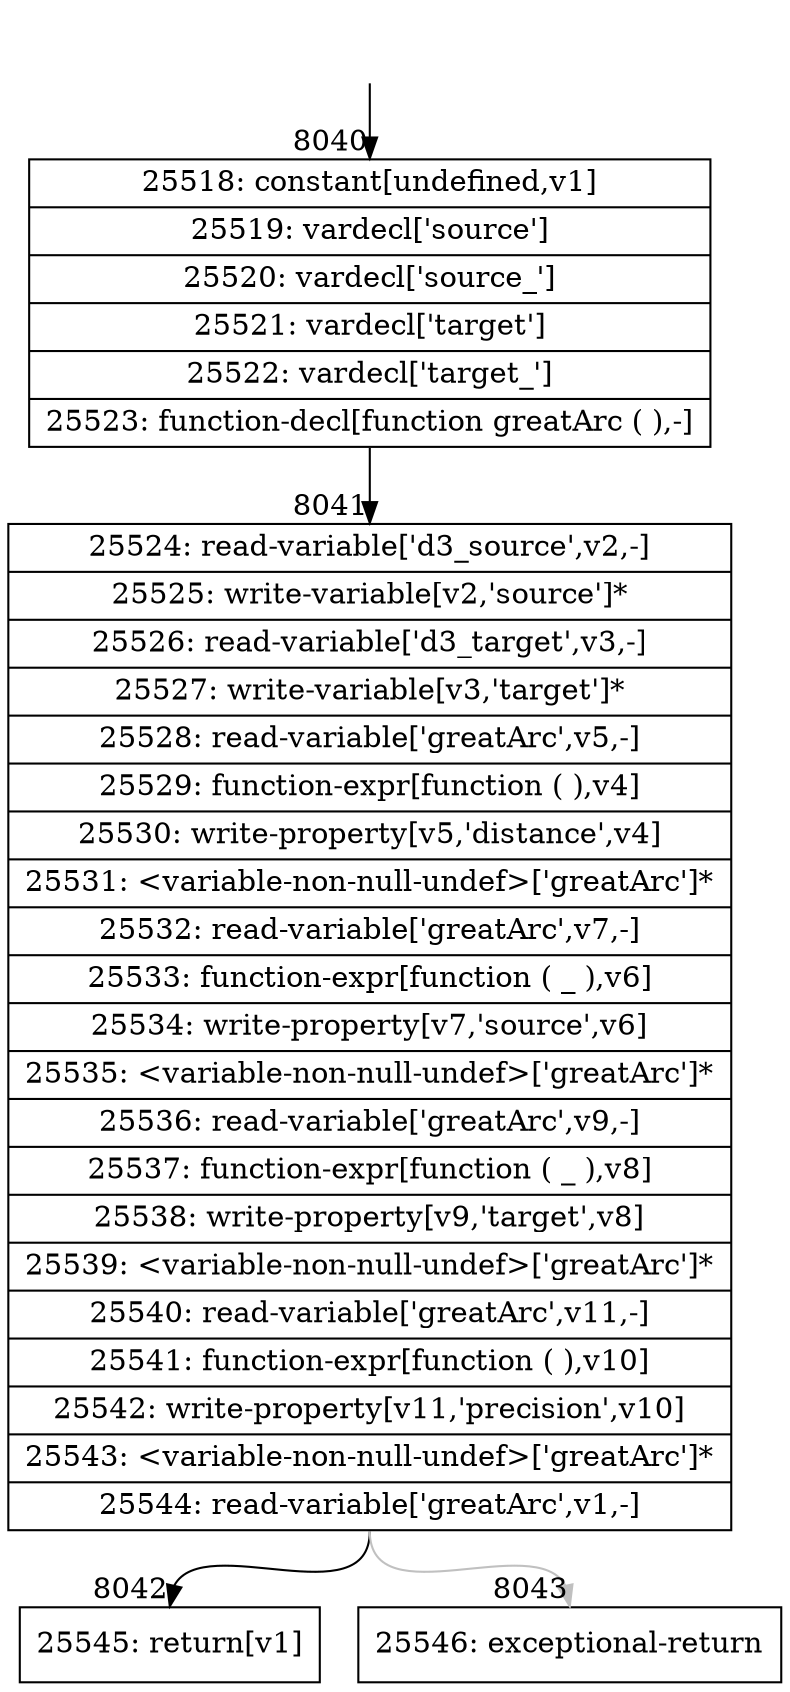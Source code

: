 digraph {
rankdir="TD"
BB_entry755[shape=none,label=""];
BB_entry755 -> BB8040 [tailport=s, headport=n, headlabel="    8040"]
BB8040 [shape=record label="{25518: constant[undefined,v1]|25519: vardecl['source']|25520: vardecl['source_']|25521: vardecl['target']|25522: vardecl['target_']|25523: function-decl[function greatArc ( ),-]}" ] 
BB8040 -> BB8041 [tailport=s, headport=n, headlabel="      8041"]
BB8041 [shape=record label="{25524: read-variable['d3_source',v2,-]|25525: write-variable[v2,'source']*|25526: read-variable['d3_target',v3,-]|25527: write-variable[v3,'target']*|25528: read-variable['greatArc',v5,-]|25529: function-expr[function ( ),v4]|25530: write-property[v5,'distance',v4]|25531: \<variable-non-null-undef\>['greatArc']*|25532: read-variable['greatArc',v7,-]|25533: function-expr[function ( _ ),v6]|25534: write-property[v7,'source',v6]|25535: \<variable-non-null-undef\>['greatArc']*|25536: read-variable['greatArc',v9,-]|25537: function-expr[function ( _ ),v8]|25538: write-property[v9,'target',v8]|25539: \<variable-non-null-undef\>['greatArc']*|25540: read-variable['greatArc',v11,-]|25541: function-expr[function ( ),v10]|25542: write-property[v11,'precision',v10]|25543: \<variable-non-null-undef\>['greatArc']*|25544: read-variable['greatArc',v1,-]}" ] 
BB8041 -> BB8042 [tailport=s, headport=n, headlabel="      8042"]
BB8041 -> BB8043 [tailport=s, headport=n, color=gray, headlabel="      8043"]
BB8042 [shape=record label="{25545: return[v1]}" ] 
BB8043 [shape=record label="{25546: exceptional-return}" ] 
//#$~ 4610
}
